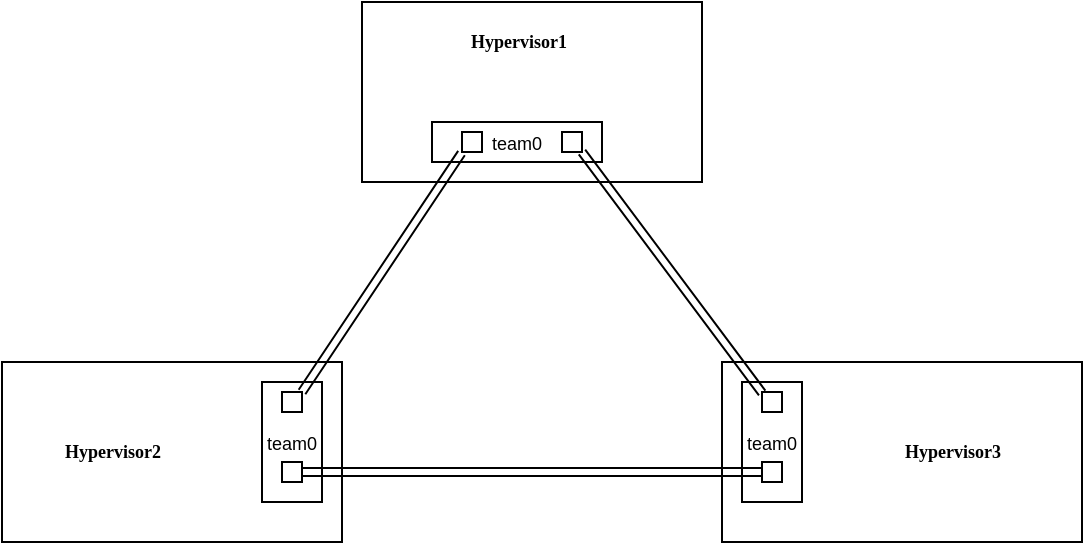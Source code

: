 <mxfile version="19.0.3" type="device"><diagram id="i3ZqxWIkE3HuRDvPW8K0" name="Page-1"><mxGraphModel dx="632" dy="347" grid="1" gridSize="10" guides="1" tooltips="1" connect="1" arrows="1" fold="1" page="1" pageScale="1" pageWidth="827" pageHeight="1169" math="0" shadow="0"><root><mxCell id="0"/><mxCell id="1" parent="0"/><mxCell id="X993NN9omh_FaTcpkXkP-30" value="" style="group" vertex="1" connectable="0" parent="1"><mxGeometry x="300" y="40" width="170" height="90" as="geometry"/></mxCell><mxCell id="X993NN9omh_FaTcpkXkP-1" value="" style="rounded=0;whiteSpace=wrap;html=1;" vertex="1" parent="X993NN9omh_FaTcpkXkP-30"><mxGeometry width="170" height="90" as="geometry"/></mxCell><mxCell id="X993NN9omh_FaTcpkXkP-8" value="&lt;font style=&quot;font-size: 9px;&quot;&gt;team0&lt;/font&gt;" style="rounded=0;whiteSpace=wrap;html=1;" vertex="1" parent="X993NN9omh_FaTcpkXkP-30"><mxGeometry x="35" y="60" width="85" height="20" as="geometry"/></mxCell><mxCell id="X993NN9omh_FaTcpkXkP-9" value="" style="rounded=0;whiteSpace=wrap;html=1;" vertex="1" parent="X993NN9omh_FaTcpkXkP-30"><mxGeometry x="50" y="65" width="10" height="10" as="geometry"/></mxCell><mxCell id="X993NN9omh_FaTcpkXkP-10" value="" style="rounded=0;whiteSpace=wrap;html=1;" vertex="1" parent="X993NN9omh_FaTcpkXkP-30"><mxGeometry x="100" y="65" width="10" height="10" as="geometry"/></mxCell><mxCell id="X993NN9omh_FaTcpkXkP-27" value="Hypervisor1" style="text;html=1;resizable=0;autosize=1;align=center;verticalAlign=middle;points=[];fillColor=none;strokeColor=none;rounded=0;fontSize=9;fontFamily=Verdana;fontStyle=1" vertex="1" parent="X993NN9omh_FaTcpkXkP-30"><mxGeometry x="42.5" y="10" width="70" height="20" as="geometry"/></mxCell><mxCell id="X993NN9omh_FaTcpkXkP-31" value="" style="group" vertex="1" connectable="0" parent="1"><mxGeometry x="480" y="220" width="180" height="90" as="geometry"/></mxCell><mxCell id="X993NN9omh_FaTcpkXkP-3" value="" style="rounded=0;whiteSpace=wrap;html=1;" vertex="1" parent="X993NN9omh_FaTcpkXkP-31"><mxGeometry width="180" height="90" as="geometry"/></mxCell><mxCell id="X993NN9omh_FaTcpkXkP-19" value="&lt;font style=&quot;font-size: 9px;&quot;&gt;team0&lt;/font&gt;" style="rounded=0;whiteSpace=wrap;html=1;" vertex="1" parent="X993NN9omh_FaTcpkXkP-31"><mxGeometry x="10" y="10" width="30" height="60" as="geometry"/></mxCell><mxCell id="X993NN9omh_FaTcpkXkP-20" value="" style="rounded=0;whiteSpace=wrap;html=1;" vertex="1" parent="X993NN9omh_FaTcpkXkP-31"><mxGeometry x="20" y="15" width="10" height="10" as="geometry"/></mxCell><mxCell id="X993NN9omh_FaTcpkXkP-21" value="" style="rounded=0;whiteSpace=wrap;html=1;" vertex="1" parent="X993NN9omh_FaTcpkXkP-31"><mxGeometry x="20" y="50" width="10" height="10" as="geometry"/></mxCell><mxCell id="X993NN9omh_FaTcpkXkP-29" value="&lt;b&gt;&lt;font face=&quot;Verdana&quot;&gt;Hypervisor3&lt;/font&gt;&lt;/b&gt;" style="text;html=1;resizable=0;autosize=1;align=center;verticalAlign=middle;points=[];fillColor=none;strokeColor=none;rounded=0;fontSize=9;" vertex="1" parent="X993NN9omh_FaTcpkXkP-31"><mxGeometry x="80" y="35" width="70" height="20" as="geometry"/></mxCell><mxCell id="X993NN9omh_FaTcpkXkP-32" value="" style="group" vertex="1" connectable="0" parent="1"><mxGeometry x="120" y="220" width="170" height="90" as="geometry"/></mxCell><mxCell id="X993NN9omh_FaTcpkXkP-2" value="" style="rounded=0;whiteSpace=wrap;html=1;" vertex="1" parent="X993NN9omh_FaTcpkXkP-32"><mxGeometry width="170" height="90" as="geometry"/></mxCell><mxCell id="X993NN9omh_FaTcpkXkP-11" value="&lt;font style=&quot;font-size: 9px;&quot;&gt;team0&lt;/font&gt;" style="rounded=0;whiteSpace=wrap;html=1;" vertex="1" parent="X993NN9omh_FaTcpkXkP-32"><mxGeometry x="130" y="10" width="30" height="60" as="geometry"/></mxCell><mxCell id="X993NN9omh_FaTcpkXkP-12" value="" style="rounded=0;whiteSpace=wrap;html=1;" vertex="1" parent="X993NN9omh_FaTcpkXkP-32"><mxGeometry x="140" y="15" width="10" height="10" as="geometry"/></mxCell><mxCell id="X993NN9omh_FaTcpkXkP-13" value="" style="rounded=0;whiteSpace=wrap;html=1;" vertex="1" parent="X993NN9omh_FaTcpkXkP-32"><mxGeometry x="140" y="50" width="10" height="10" as="geometry"/></mxCell><mxCell id="X993NN9omh_FaTcpkXkP-28" value="&lt;b&gt;&lt;font face=&quot;Verdana&quot;&gt;Hypervisor2&lt;/font&gt;&lt;/b&gt;" style="text;html=1;resizable=0;autosize=1;align=center;verticalAlign=middle;points=[];fillColor=none;strokeColor=none;rounded=0;fontSize=9;" vertex="1" parent="X993NN9omh_FaTcpkXkP-32"><mxGeometry x="20" y="35" width="70" height="20" as="geometry"/></mxCell><mxCell id="X993NN9omh_FaTcpkXkP-5" value="" style="endArrow=none;html=1;rounded=0;entryX=-0.025;entryY=1.053;entryDx=0;entryDy=0;exitX=1;exitY=0;exitDx=0;exitDy=0;shape=link;entryPerimeter=0;" edge="1" parent="1" source="X993NN9omh_FaTcpkXkP-12" target="X993NN9omh_FaTcpkXkP-9"><mxGeometry width="50" height="50" relative="1" as="geometry"><mxPoint x="310" y="190" as="sourcePoint"/><mxPoint x="360" y="140" as="targetPoint"/></mxGeometry></mxCell><mxCell id="X993NN9omh_FaTcpkXkP-7" value="" style="endArrow=none;html=1;rounded=0;entryX=0;entryY=0.5;entryDx=0;entryDy=0;exitX=1;exitY=0.5;exitDx=0;exitDy=0;shape=link;" edge="1" parent="1" source="X993NN9omh_FaTcpkXkP-13" target="X993NN9omh_FaTcpkXkP-21"><mxGeometry width="50" height="50" relative="1" as="geometry"><mxPoint x="268.04" y="238.98" as="sourcePoint"/><mxPoint x="360" y="150" as="targetPoint"/></mxGeometry></mxCell><mxCell id="X993NN9omh_FaTcpkXkP-6" value="" style="endArrow=none;html=1;rounded=0;entryX=1;entryY=1;entryDx=0;entryDy=0;exitX=0.008;exitY=0.049;exitDx=0;exitDy=0;shape=link;exitPerimeter=0;" edge="1" parent="1" source="X993NN9omh_FaTcpkXkP-20" target="X993NN9omh_FaTcpkXkP-10"><mxGeometry width="50" height="50" relative="1" as="geometry"><mxPoint x="322.0" y="228.98" as="sourcePoint"/><mxPoint x="413.96" y="140" as="targetPoint"/></mxGeometry></mxCell></root></mxGraphModel></diagram></mxfile>